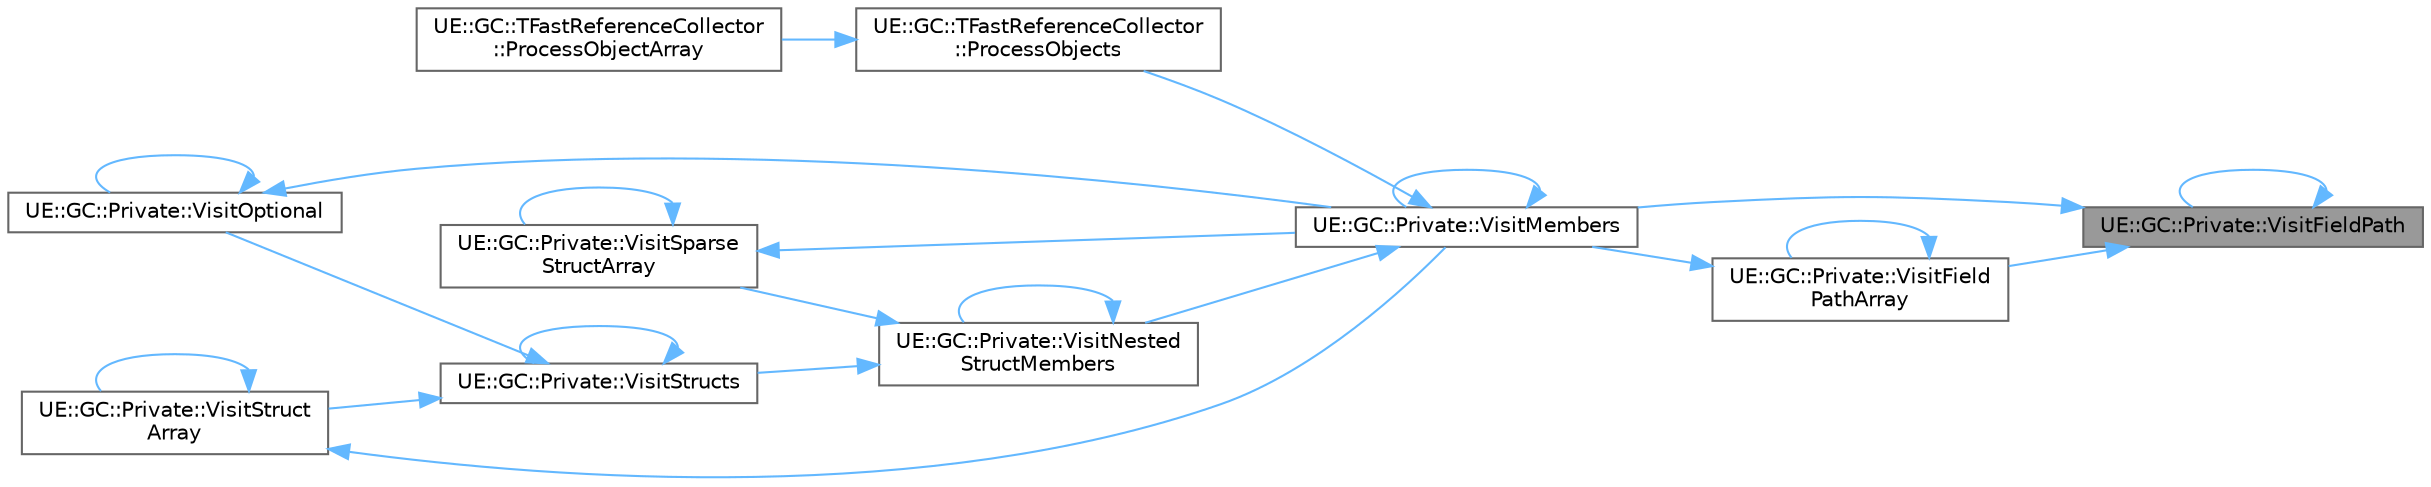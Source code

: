 digraph "UE::GC::Private::VisitFieldPath"
{
 // INTERACTIVE_SVG=YES
 // LATEX_PDF_SIZE
  bgcolor="transparent";
  edge [fontname=Helvetica,fontsize=10,labelfontname=Helvetica,labelfontsize=10];
  node [fontname=Helvetica,fontsize=10,shape=box,height=0.2,width=0.4];
  rankdir="RL";
  Node1 [id="Node000001",label="UE::GC::Private::VisitFieldPath",height=0.2,width=0.4,color="gray40", fillcolor="grey60", style="filled", fontcolor="black",tooltip=" "];
  Node1 -> Node1 [id="edge1_Node000001_Node000001",dir="back",color="steelblue1",style="solid",tooltip=" "];
  Node1 -> Node2 [id="edge2_Node000001_Node000002",dir="back",color="steelblue1",style="solid",tooltip=" "];
  Node2 [id="Node000002",label="UE::GC::Private::VisitField\lPathArray",height=0.2,width=0.4,color="grey40", fillcolor="white", style="filled",URL="$d4/dc8/namespaceUE_1_1GC_1_1Private.html#a9f47d0aceb0fb30ebdfff31208bcd609",tooltip=" "];
  Node2 -> Node2 [id="edge3_Node000002_Node000002",dir="back",color="steelblue1",style="solid",tooltip=" "];
  Node2 -> Node3 [id="edge4_Node000002_Node000003",dir="back",color="steelblue1",style="solid",tooltip=" "];
  Node3 [id="Node000003",label="UE::GC::Private::VisitMembers",height=0.2,width=0.4,color="grey40", fillcolor="white", style="filled",URL="$d4/dc8/namespaceUE_1_1GC_1_1Private.html#a07274376c8d0eeb439f38afce685845f",tooltip=" "];
  Node3 -> Node4 [id="edge5_Node000003_Node000004",dir="back",color="steelblue1",style="solid",tooltip=" "];
  Node4 [id="Node000004",label="UE::GC::TFastReferenceCollector\l::ProcessObjects",height=0.2,width=0.4,color="grey40", fillcolor="white", style="filled",URL="$db/de2/classUE_1_1GC_1_1TFastReferenceCollector.html#a30dcfbff214ce5a44babc8708be0487c",tooltip=" "];
  Node4 -> Node5 [id="edge6_Node000004_Node000005",dir="back",color="steelblue1",style="solid",tooltip=" "];
  Node5 [id="Node000005",label="UE::GC::TFastReferenceCollector\l::ProcessObjectArray",height=0.2,width=0.4,color="grey40", fillcolor="white", style="filled",URL="$db/de2/classUE_1_1GC_1_1TFastReferenceCollector.html#a10caf092dde51d961ec181547739266d",tooltip=" "];
  Node3 -> Node3 [id="edge7_Node000003_Node000003",dir="back",color="steelblue1",style="solid",tooltip=" "];
  Node3 -> Node6 [id="edge8_Node000003_Node000006",dir="back",color="steelblue1",style="solid",tooltip=" "];
  Node6 [id="Node000006",label="UE::GC::Private::VisitNested\lStructMembers",height=0.2,width=0.4,color="grey40", fillcolor="white", style="filled",URL="$d4/dc8/namespaceUE_1_1GC_1_1Private.html#a85e23db03acb3a448a907f1299a9a7e0",tooltip=" "];
  Node6 -> Node6 [id="edge9_Node000006_Node000006",dir="back",color="steelblue1",style="solid",tooltip=" "];
  Node6 -> Node7 [id="edge10_Node000006_Node000007",dir="back",color="steelblue1",style="solid",tooltip=" "];
  Node7 [id="Node000007",label="UE::GC::Private::VisitSparse\lStructArray",height=0.2,width=0.4,color="grey40", fillcolor="white", style="filled",URL="$d4/dc8/namespaceUE_1_1GC_1_1Private.html#ae70ee5ad5707effd39be7b6f9703979a",tooltip=" "];
  Node7 -> Node3 [id="edge11_Node000007_Node000003",dir="back",color="steelblue1",style="solid",tooltip=" "];
  Node7 -> Node7 [id="edge12_Node000007_Node000007",dir="back",color="steelblue1",style="solid",tooltip=" "];
  Node6 -> Node8 [id="edge13_Node000006_Node000008",dir="back",color="steelblue1",style="solid",tooltip=" "];
  Node8 [id="Node000008",label="UE::GC::Private::VisitStructs",height=0.2,width=0.4,color="grey40", fillcolor="white", style="filled",URL="$d4/dc8/namespaceUE_1_1GC_1_1Private.html#abc7a680028266fd7006a347b9d4c363c",tooltip=" "];
  Node8 -> Node9 [id="edge14_Node000008_Node000009",dir="back",color="steelblue1",style="solid",tooltip=" "];
  Node9 [id="Node000009",label="UE::GC::Private::VisitOptional",height=0.2,width=0.4,color="grey40", fillcolor="white", style="filled",URL="$d4/dc8/namespaceUE_1_1GC_1_1Private.html#a3a9bf74aadcd99f49dc31258ab5a94ac",tooltip=" "];
  Node9 -> Node3 [id="edge15_Node000009_Node000003",dir="back",color="steelblue1",style="solid",tooltip=" "];
  Node9 -> Node9 [id="edge16_Node000009_Node000009",dir="back",color="steelblue1",style="solid",tooltip=" "];
  Node8 -> Node10 [id="edge17_Node000008_Node000010",dir="back",color="steelblue1",style="solid",tooltip=" "];
  Node10 [id="Node000010",label="UE::GC::Private::VisitStruct\lArray",height=0.2,width=0.4,color="grey40", fillcolor="white", style="filled",URL="$d4/dc8/namespaceUE_1_1GC_1_1Private.html#aeb7f9011d1f31935ab8e31e6e1bb310e",tooltip=" "];
  Node10 -> Node3 [id="edge18_Node000010_Node000003",dir="back",color="steelblue1",style="solid",tooltip=" "];
  Node10 -> Node10 [id="edge19_Node000010_Node000010",dir="back",color="steelblue1",style="solid",tooltip=" "];
  Node8 -> Node8 [id="edge20_Node000008_Node000008",dir="back",color="steelblue1",style="solid",tooltip=" "];
  Node1 -> Node3 [id="edge21_Node000001_Node000003",dir="back",color="steelblue1",style="solid",tooltip=" "];
}
